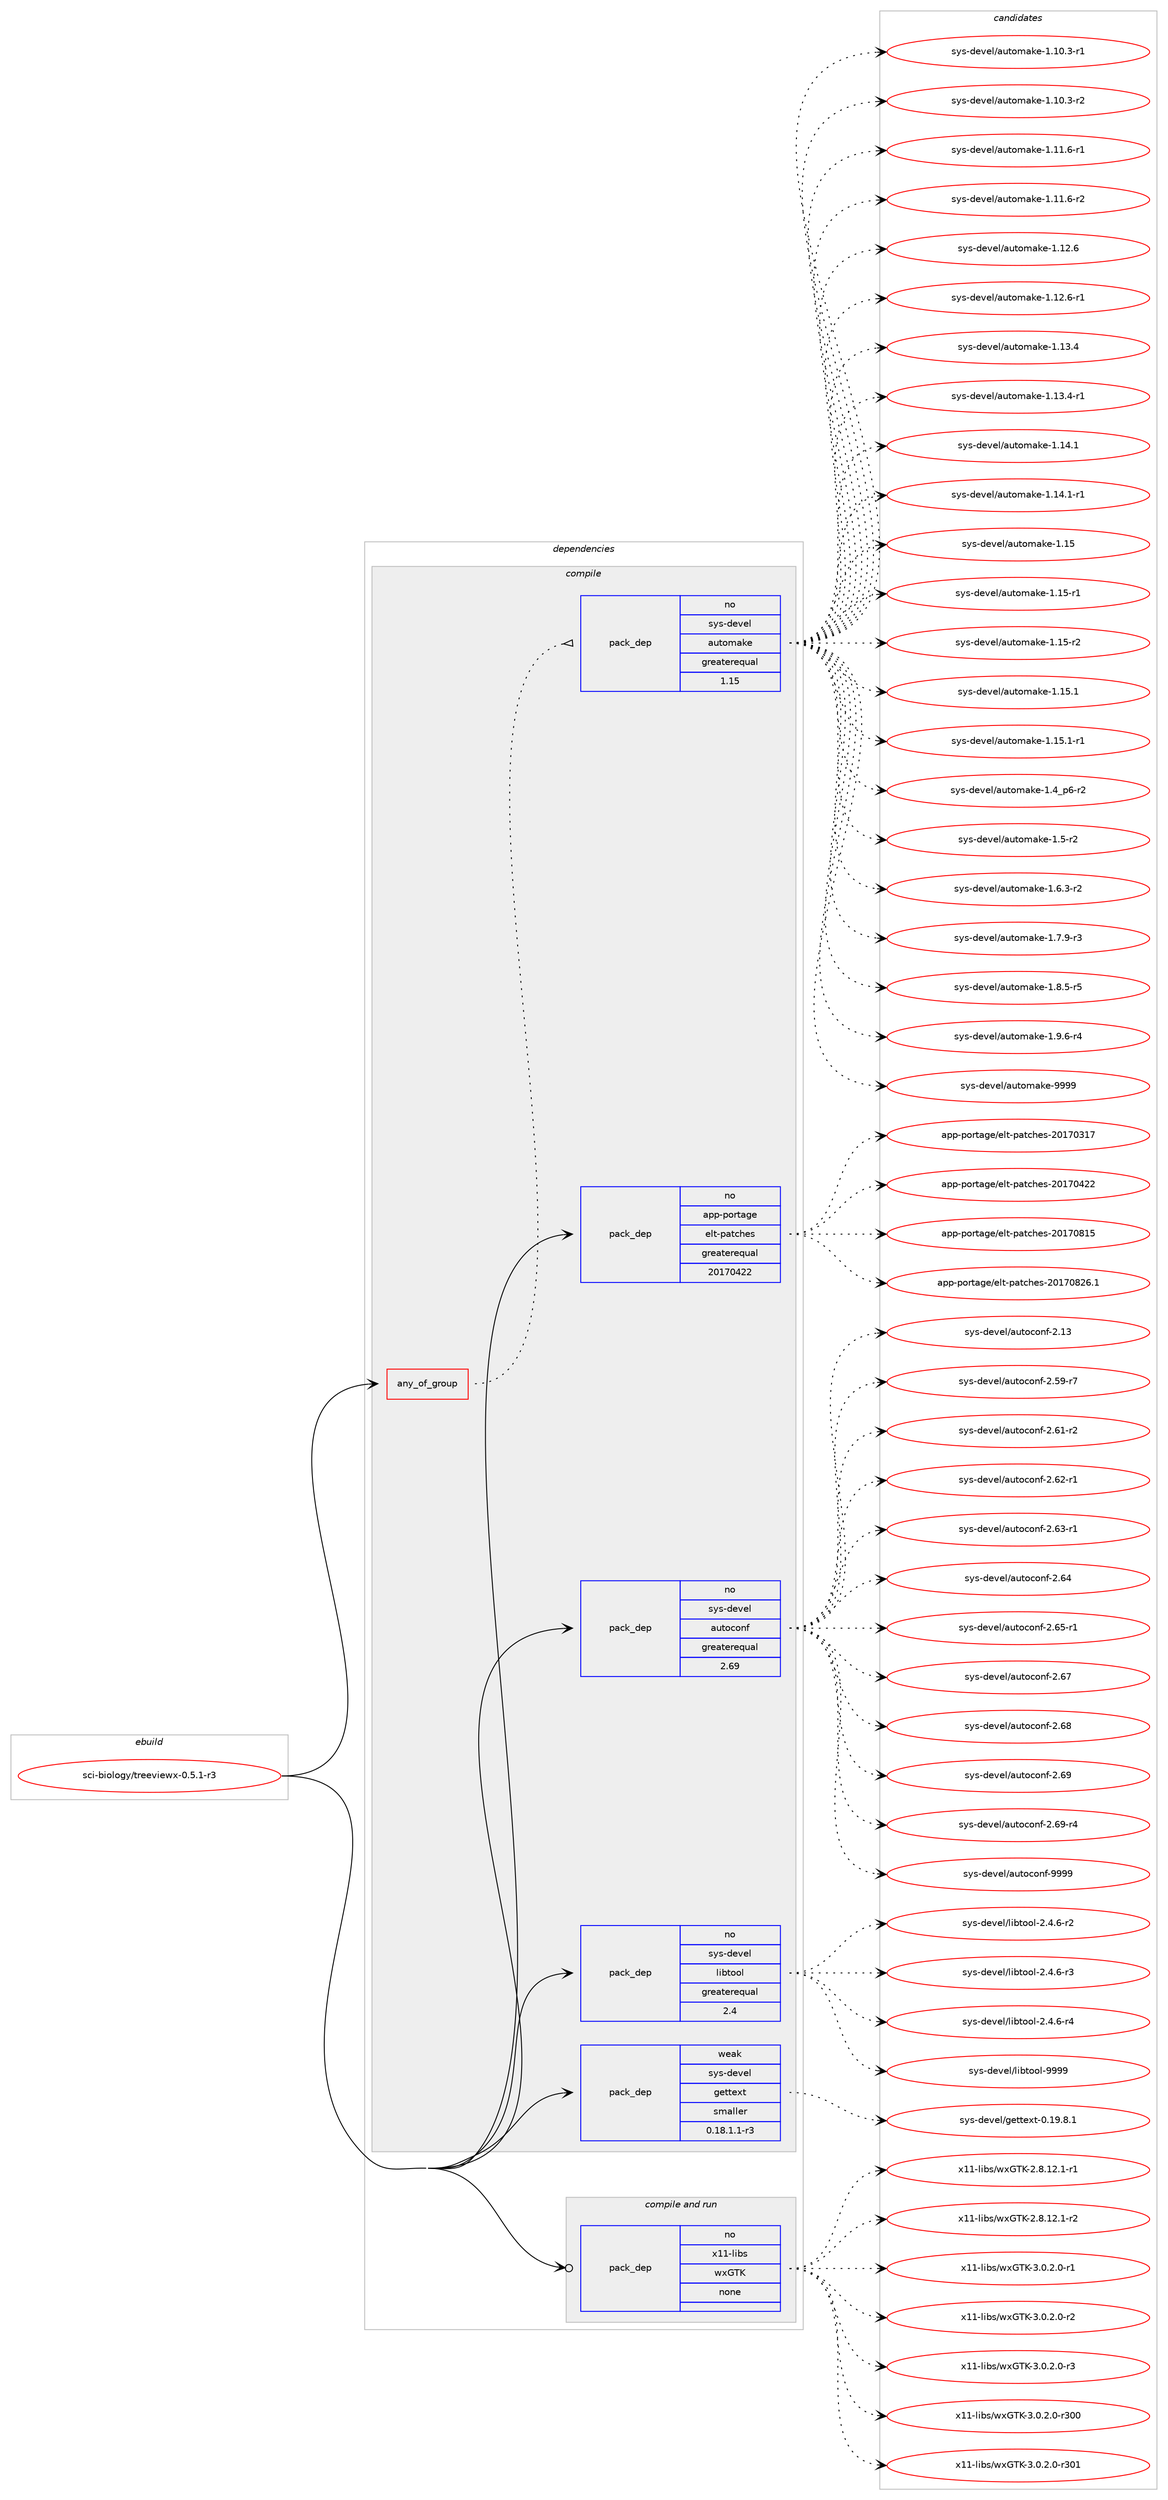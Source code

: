 digraph prolog {

# *************
# Graph options
# *************

newrank=true;
concentrate=true;
compound=true;
graph [rankdir=LR,fontname=Helvetica,fontsize=10,ranksep=1.5];#, ranksep=2.5, nodesep=0.2];
edge  [arrowhead=vee];
node  [fontname=Helvetica,fontsize=10];

# **********
# The ebuild
# **********

subgraph cluster_leftcol {
color=gray;
rank=same;
label=<<i>ebuild</i>>;
id [label="sci-biology/treeviewx-0.5.1-r3", color=red, width=4, href="../sci-biology/treeviewx-0.5.1-r3.svg"];
}

# ****************
# The dependencies
# ****************

subgraph cluster_midcol {
color=gray;
label=<<i>dependencies</i>>;
subgraph cluster_compile {
fillcolor="#eeeeee";
style=filled;
label=<<i>compile</i>>;
subgraph any7493 {
dependency445314 [label=<<TABLE BORDER="0" CELLBORDER="1" CELLSPACING="0" CELLPADDING="4"><TR><TD CELLPADDING="10">any_of_group</TD></TR></TABLE>>, shape=none, color=red];subgraph pack328175 {
dependency445315 [label=<<TABLE BORDER="0" CELLBORDER="1" CELLSPACING="0" CELLPADDING="4" WIDTH="220"><TR><TD ROWSPAN="6" CELLPADDING="30">pack_dep</TD></TR><TR><TD WIDTH="110">no</TD></TR><TR><TD>sys-devel</TD></TR><TR><TD>automake</TD></TR><TR><TD>greaterequal</TD></TR><TR><TD>1.15</TD></TR></TABLE>>, shape=none, color=blue];
}
dependency445314:e -> dependency445315:w [weight=20,style="dotted",arrowhead="oinv"];
}
id:e -> dependency445314:w [weight=20,style="solid",arrowhead="vee"];
subgraph pack328176 {
dependency445316 [label=<<TABLE BORDER="0" CELLBORDER="1" CELLSPACING="0" CELLPADDING="4" WIDTH="220"><TR><TD ROWSPAN="6" CELLPADDING="30">pack_dep</TD></TR><TR><TD WIDTH="110">no</TD></TR><TR><TD>app-portage</TD></TR><TR><TD>elt-patches</TD></TR><TR><TD>greaterequal</TD></TR><TR><TD>20170422</TD></TR></TABLE>>, shape=none, color=blue];
}
id:e -> dependency445316:w [weight=20,style="solid",arrowhead="vee"];
subgraph pack328177 {
dependency445317 [label=<<TABLE BORDER="0" CELLBORDER="1" CELLSPACING="0" CELLPADDING="4" WIDTH="220"><TR><TD ROWSPAN="6" CELLPADDING="30">pack_dep</TD></TR><TR><TD WIDTH="110">no</TD></TR><TR><TD>sys-devel</TD></TR><TR><TD>autoconf</TD></TR><TR><TD>greaterequal</TD></TR><TR><TD>2.69</TD></TR></TABLE>>, shape=none, color=blue];
}
id:e -> dependency445317:w [weight=20,style="solid",arrowhead="vee"];
subgraph pack328178 {
dependency445318 [label=<<TABLE BORDER="0" CELLBORDER="1" CELLSPACING="0" CELLPADDING="4" WIDTH="220"><TR><TD ROWSPAN="6" CELLPADDING="30">pack_dep</TD></TR><TR><TD WIDTH="110">no</TD></TR><TR><TD>sys-devel</TD></TR><TR><TD>libtool</TD></TR><TR><TD>greaterequal</TD></TR><TR><TD>2.4</TD></TR></TABLE>>, shape=none, color=blue];
}
id:e -> dependency445318:w [weight=20,style="solid",arrowhead="vee"];
subgraph pack328179 {
dependency445319 [label=<<TABLE BORDER="0" CELLBORDER="1" CELLSPACING="0" CELLPADDING="4" WIDTH="220"><TR><TD ROWSPAN="6" CELLPADDING="30">pack_dep</TD></TR><TR><TD WIDTH="110">weak</TD></TR><TR><TD>sys-devel</TD></TR><TR><TD>gettext</TD></TR><TR><TD>smaller</TD></TR><TR><TD>0.18.1.1-r3</TD></TR></TABLE>>, shape=none, color=blue];
}
id:e -> dependency445319:w [weight=20,style="solid",arrowhead="vee"];
}
subgraph cluster_compileandrun {
fillcolor="#eeeeee";
style=filled;
label=<<i>compile and run</i>>;
subgraph pack328180 {
dependency445320 [label=<<TABLE BORDER="0" CELLBORDER="1" CELLSPACING="0" CELLPADDING="4" WIDTH="220"><TR><TD ROWSPAN="6" CELLPADDING="30">pack_dep</TD></TR><TR><TD WIDTH="110">no</TD></TR><TR><TD>x11-libs</TD></TR><TR><TD>wxGTK</TD></TR><TR><TD>none</TD></TR><TR><TD></TD></TR></TABLE>>, shape=none, color=blue];
}
id:e -> dependency445320:w [weight=20,style="solid",arrowhead="odotvee"];
}
subgraph cluster_run {
fillcolor="#eeeeee";
style=filled;
label=<<i>run</i>>;
}
}

# **************
# The candidates
# **************

subgraph cluster_choices {
rank=same;
color=gray;
label=<<i>candidates</i>>;

subgraph choice328175 {
color=black;
nodesep=1;
choice11512111545100101118101108479711711611110997107101454946494846514511449 [label="sys-devel/automake-1.10.3-r1", color=red, width=4,href="../sys-devel/automake-1.10.3-r1.svg"];
choice11512111545100101118101108479711711611110997107101454946494846514511450 [label="sys-devel/automake-1.10.3-r2", color=red, width=4,href="../sys-devel/automake-1.10.3-r2.svg"];
choice11512111545100101118101108479711711611110997107101454946494946544511449 [label="sys-devel/automake-1.11.6-r1", color=red, width=4,href="../sys-devel/automake-1.11.6-r1.svg"];
choice11512111545100101118101108479711711611110997107101454946494946544511450 [label="sys-devel/automake-1.11.6-r2", color=red, width=4,href="../sys-devel/automake-1.11.6-r2.svg"];
choice1151211154510010111810110847971171161111099710710145494649504654 [label="sys-devel/automake-1.12.6", color=red, width=4,href="../sys-devel/automake-1.12.6.svg"];
choice11512111545100101118101108479711711611110997107101454946495046544511449 [label="sys-devel/automake-1.12.6-r1", color=red, width=4,href="../sys-devel/automake-1.12.6-r1.svg"];
choice1151211154510010111810110847971171161111099710710145494649514652 [label="sys-devel/automake-1.13.4", color=red, width=4,href="../sys-devel/automake-1.13.4.svg"];
choice11512111545100101118101108479711711611110997107101454946495146524511449 [label="sys-devel/automake-1.13.4-r1", color=red, width=4,href="../sys-devel/automake-1.13.4-r1.svg"];
choice1151211154510010111810110847971171161111099710710145494649524649 [label="sys-devel/automake-1.14.1", color=red, width=4,href="../sys-devel/automake-1.14.1.svg"];
choice11512111545100101118101108479711711611110997107101454946495246494511449 [label="sys-devel/automake-1.14.1-r1", color=red, width=4,href="../sys-devel/automake-1.14.1-r1.svg"];
choice115121115451001011181011084797117116111109971071014549464953 [label="sys-devel/automake-1.15", color=red, width=4,href="../sys-devel/automake-1.15.svg"];
choice1151211154510010111810110847971171161111099710710145494649534511449 [label="sys-devel/automake-1.15-r1", color=red, width=4,href="../sys-devel/automake-1.15-r1.svg"];
choice1151211154510010111810110847971171161111099710710145494649534511450 [label="sys-devel/automake-1.15-r2", color=red, width=4,href="../sys-devel/automake-1.15-r2.svg"];
choice1151211154510010111810110847971171161111099710710145494649534649 [label="sys-devel/automake-1.15.1", color=red, width=4,href="../sys-devel/automake-1.15.1.svg"];
choice11512111545100101118101108479711711611110997107101454946495346494511449 [label="sys-devel/automake-1.15.1-r1", color=red, width=4,href="../sys-devel/automake-1.15.1-r1.svg"];
choice115121115451001011181011084797117116111109971071014549465295112544511450 [label="sys-devel/automake-1.4_p6-r2", color=red, width=4,href="../sys-devel/automake-1.4_p6-r2.svg"];
choice11512111545100101118101108479711711611110997107101454946534511450 [label="sys-devel/automake-1.5-r2", color=red, width=4,href="../sys-devel/automake-1.5-r2.svg"];
choice115121115451001011181011084797117116111109971071014549465446514511450 [label="sys-devel/automake-1.6.3-r2", color=red, width=4,href="../sys-devel/automake-1.6.3-r2.svg"];
choice115121115451001011181011084797117116111109971071014549465546574511451 [label="sys-devel/automake-1.7.9-r3", color=red, width=4,href="../sys-devel/automake-1.7.9-r3.svg"];
choice115121115451001011181011084797117116111109971071014549465646534511453 [label="sys-devel/automake-1.8.5-r5", color=red, width=4,href="../sys-devel/automake-1.8.5-r5.svg"];
choice115121115451001011181011084797117116111109971071014549465746544511452 [label="sys-devel/automake-1.9.6-r4", color=red, width=4,href="../sys-devel/automake-1.9.6-r4.svg"];
choice115121115451001011181011084797117116111109971071014557575757 [label="sys-devel/automake-9999", color=red, width=4,href="../sys-devel/automake-9999.svg"];
dependency445315:e -> choice11512111545100101118101108479711711611110997107101454946494846514511449:w [style=dotted,weight="100"];
dependency445315:e -> choice11512111545100101118101108479711711611110997107101454946494846514511450:w [style=dotted,weight="100"];
dependency445315:e -> choice11512111545100101118101108479711711611110997107101454946494946544511449:w [style=dotted,weight="100"];
dependency445315:e -> choice11512111545100101118101108479711711611110997107101454946494946544511450:w [style=dotted,weight="100"];
dependency445315:e -> choice1151211154510010111810110847971171161111099710710145494649504654:w [style=dotted,weight="100"];
dependency445315:e -> choice11512111545100101118101108479711711611110997107101454946495046544511449:w [style=dotted,weight="100"];
dependency445315:e -> choice1151211154510010111810110847971171161111099710710145494649514652:w [style=dotted,weight="100"];
dependency445315:e -> choice11512111545100101118101108479711711611110997107101454946495146524511449:w [style=dotted,weight="100"];
dependency445315:e -> choice1151211154510010111810110847971171161111099710710145494649524649:w [style=dotted,weight="100"];
dependency445315:e -> choice11512111545100101118101108479711711611110997107101454946495246494511449:w [style=dotted,weight="100"];
dependency445315:e -> choice115121115451001011181011084797117116111109971071014549464953:w [style=dotted,weight="100"];
dependency445315:e -> choice1151211154510010111810110847971171161111099710710145494649534511449:w [style=dotted,weight="100"];
dependency445315:e -> choice1151211154510010111810110847971171161111099710710145494649534511450:w [style=dotted,weight="100"];
dependency445315:e -> choice1151211154510010111810110847971171161111099710710145494649534649:w [style=dotted,weight="100"];
dependency445315:e -> choice11512111545100101118101108479711711611110997107101454946495346494511449:w [style=dotted,weight="100"];
dependency445315:e -> choice115121115451001011181011084797117116111109971071014549465295112544511450:w [style=dotted,weight="100"];
dependency445315:e -> choice11512111545100101118101108479711711611110997107101454946534511450:w [style=dotted,weight="100"];
dependency445315:e -> choice115121115451001011181011084797117116111109971071014549465446514511450:w [style=dotted,weight="100"];
dependency445315:e -> choice115121115451001011181011084797117116111109971071014549465546574511451:w [style=dotted,weight="100"];
dependency445315:e -> choice115121115451001011181011084797117116111109971071014549465646534511453:w [style=dotted,weight="100"];
dependency445315:e -> choice115121115451001011181011084797117116111109971071014549465746544511452:w [style=dotted,weight="100"];
dependency445315:e -> choice115121115451001011181011084797117116111109971071014557575757:w [style=dotted,weight="100"];
}
subgraph choice328176 {
color=black;
nodesep=1;
choice97112112451121111141169710310147101108116451129711699104101115455048495548514955 [label="app-portage/elt-patches-20170317", color=red, width=4,href="../app-portage/elt-patches-20170317.svg"];
choice97112112451121111141169710310147101108116451129711699104101115455048495548525050 [label="app-portage/elt-patches-20170422", color=red, width=4,href="../app-portage/elt-patches-20170422.svg"];
choice97112112451121111141169710310147101108116451129711699104101115455048495548564953 [label="app-portage/elt-patches-20170815", color=red, width=4,href="../app-portage/elt-patches-20170815.svg"];
choice971121124511211111411697103101471011081164511297116991041011154550484955485650544649 [label="app-portage/elt-patches-20170826.1", color=red, width=4,href="../app-portage/elt-patches-20170826.1.svg"];
dependency445316:e -> choice97112112451121111141169710310147101108116451129711699104101115455048495548514955:w [style=dotted,weight="100"];
dependency445316:e -> choice97112112451121111141169710310147101108116451129711699104101115455048495548525050:w [style=dotted,weight="100"];
dependency445316:e -> choice97112112451121111141169710310147101108116451129711699104101115455048495548564953:w [style=dotted,weight="100"];
dependency445316:e -> choice971121124511211111411697103101471011081164511297116991041011154550484955485650544649:w [style=dotted,weight="100"];
}
subgraph choice328177 {
color=black;
nodesep=1;
choice115121115451001011181011084797117116111991111101024550464951 [label="sys-devel/autoconf-2.13", color=red, width=4,href="../sys-devel/autoconf-2.13.svg"];
choice1151211154510010111810110847971171161119911111010245504653574511455 [label="sys-devel/autoconf-2.59-r7", color=red, width=4,href="../sys-devel/autoconf-2.59-r7.svg"];
choice1151211154510010111810110847971171161119911111010245504654494511450 [label="sys-devel/autoconf-2.61-r2", color=red, width=4,href="../sys-devel/autoconf-2.61-r2.svg"];
choice1151211154510010111810110847971171161119911111010245504654504511449 [label="sys-devel/autoconf-2.62-r1", color=red, width=4,href="../sys-devel/autoconf-2.62-r1.svg"];
choice1151211154510010111810110847971171161119911111010245504654514511449 [label="sys-devel/autoconf-2.63-r1", color=red, width=4,href="../sys-devel/autoconf-2.63-r1.svg"];
choice115121115451001011181011084797117116111991111101024550465452 [label="sys-devel/autoconf-2.64", color=red, width=4,href="../sys-devel/autoconf-2.64.svg"];
choice1151211154510010111810110847971171161119911111010245504654534511449 [label="sys-devel/autoconf-2.65-r1", color=red, width=4,href="../sys-devel/autoconf-2.65-r1.svg"];
choice115121115451001011181011084797117116111991111101024550465455 [label="sys-devel/autoconf-2.67", color=red, width=4,href="../sys-devel/autoconf-2.67.svg"];
choice115121115451001011181011084797117116111991111101024550465456 [label="sys-devel/autoconf-2.68", color=red, width=4,href="../sys-devel/autoconf-2.68.svg"];
choice115121115451001011181011084797117116111991111101024550465457 [label="sys-devel/autoconf-2.69", color=red, width=4,href="../sys-devel/autoconf-2.69.svg"];
choice1151211154510010111810110847971171161119911111010245504654574511452 [label="sys-devel/autoconf-2.69-r4", color=red, width=4,href="../sys-devel/autoconf-2.69-r4.svg"];
choice115121115451001011181011084797117116111991111101024557575757 [label="sys-devel/autoconf-9999", color=red, width=4,href="../sys-devel/autoconf-9999.svg"];
dependency445317:e -> choice115121115451001011181011084797117116111991111101024550464951:w [style=dotted,weight="100"];
dependency445317:e -> choice1151211154510010111810110847971171161119911111010245504653574511455:w [style=dotted,weight="100"];
dependency445317:e -> choice1151211154510010111810110847971171161119911111010245504654494511450:w [style=dotted,weight="100"];
dependency445317:e -> choice1151211154510010111810110847971171161119911111010245504654504511449:w [style=dotted,weight="100"];
dependency445317:e -> choice1151211154510010111810110847971171161119911111010245504654514511449:w [style=dotted,weight="100"];
dependency445317:e -> choice115121115451001011181011084797117116111991111101024550465452:w [style=dotted,weight="100"];
dependency445317:e -> choice1151211154510010111810110847971171161119911111010245504654534511449:w [style=dotted,weight="100"];
dependency445317:e -> choice115121115451001011181011084797117116111991111101024550465455:w [style=dotted,weight="100"];
dependency445317:e -> choice115121115451001011181011084797117116111991111101024550465456:w [style=dotted,weight="100"];
dependency445317:e -> choice115121115451001011181011084797117116111991111101024550465457:w [style=dotted,weight="100"];
dependency445317:e -> choice1151211154510010111810110847971171161119911111010245504654574511452:w [style=dotted,weight="100"];
dependency445317:e -> choice115121115451001011181011084797117116111991111101024557575757:w [style=dotted,weight="100"];
}
subgraph choice328178 {
color=black;
nodesep=1;
choice1151211154510010111810110847108105981161111111084550465246544511450 [label="sys-devel/libtool-2.4.6-r2", color=red, width=4,href="../sys-devel/libtool-2.4.6-r2.svg"];
choice1151211154510010111810110847108105981161111111084550465246544511451 [label="sys-devel/libtool-2.4.6-r3", color=red, width=4,href="../sys-devel/libtool-2.4.6-r3.svg"];
choice1151211154510010111810110847108105981161111111084550465246544511452 [label="sys-devel/libtool-2.4.6-r4", color=red, width=4,href="../sys-devel/libtool-2.4.6-r4.svg"];
choice1151211154510010111810110847108105981161111111084557575757 [label="sys-devel/libtool-9999", color=red, width=4,href="../sys-devel/libtool-9999.svg"];
dependency445318:e -> choice1151211154510010111810110847108105981161111111084550465246544511450:w [style=dotted,weight="100"];
dependency445318:e -> choice1151211154510010111810110847108105981161111111084550465246544511451:w [style=dotted,weight="100"];
dependency445318:e -> choice1151211154510010111810110847108105981161111111084550465246544511452:w [style=dotted,weight="100"];
dependency445318:e -> choice1151211154510010111810110847108105981161111111084557575757:w [style=dotted,weight="100"];
}
subgraph choice328179 {
color=black;
nodesep=1;
choice1151211154510010111810110847103101116116101120116454846495746564649 [label="sys-devel/gettext-0.19.8.1", color=red, width=4,href="../sys-devel/gettext-0.19.8.1.svg"];
dependency445319:e -> choice1151211154510010111810110847103101116116101120116454846495746564649:w [style=dotted,weight="100"];
}
subgraph choice328180 {
color=black;
nodesep=1;
choice12049494510810598115471191207184754550465646495046494511449 [label="x11-libs/wxGTK-2.8.12.1-r1", color=red, width=4,href="../x11-libs/wxGTK-2.8.12.1-r1.svg"];
choice12049494510810598115471191207184754550465646495046494511450 [label="x11-libs/wxGTK-2.8.12.1-r2", color=red, width=4,href="../x11-libs/wxGTK-2.8.12.1-r2.svg"];
choice120494945108105981154711912071847545514648465046484511449 [label="x11-libs/wxGTK-3.0.2.0-r1", color=red, width=4,href="../x11-libs/wxGTK-3.0.2.0-r1.svg"];
choice120494945108105981154711912071847545514648465046484511450 [label="x11-libs/wxGTK-3.0.2.0-r2", color=red, width=4,href="../x11-libs/wxGTK-3.0.2.0-r2.svg"];
choice120494945108105981154711912071847545514648465046484511451 [label="x11-libs/wxGTK-3.0.2.0-r3", color=red, width=4,href="../x11-libs/wxGTK-3.0.2.0-r3.svg"];
choice1204949451081059811547119120718475455146484650464845114514848 [label="x11-libs/wxGTK-3.0.2.0-r300", color=red, width=4,href="../x11-libs/wxGTK-3.0.2.0-r300.svg"];
choice1204949451081059811547119120718475455146484650464845114514849 [label="x11-libs/wxGTK-3.0.2.0-r301", color=red, width=4,href="../x11-libs/wxGTK-3.0.2.0-r301.svg"];
dependency445320:e -> choice12049494510810598115471191207184754550465646495046494511449:w [style=dotted,weight="100"];
dependency445320:e -> choice12049494510810598115471191207184754550465646495046494511450:w [style=dotted,weight="100"];
dependency445320:e -> choice120494945108105981154711912071847545514648465046484511449:w [style=dotted,weight="100"];
dependency445320:e -> choice120494945108105981154711912071847545514648465046484511450:w [style=dotted,weight="100"];
dependency445320:e -> choice120494945108105981154711912071847545514648465046484511451:w [style=dotted,weight="100"];
dependency445320:e -> choice1204949451081059811547119120718475455146484650464845114514848:w [style=dotted,weight="100"];
dependency445320:e -> choice1204949451081059811547119120718475455146484650464845114514849:w [style=dotted,weight="100"];
}
}

}
